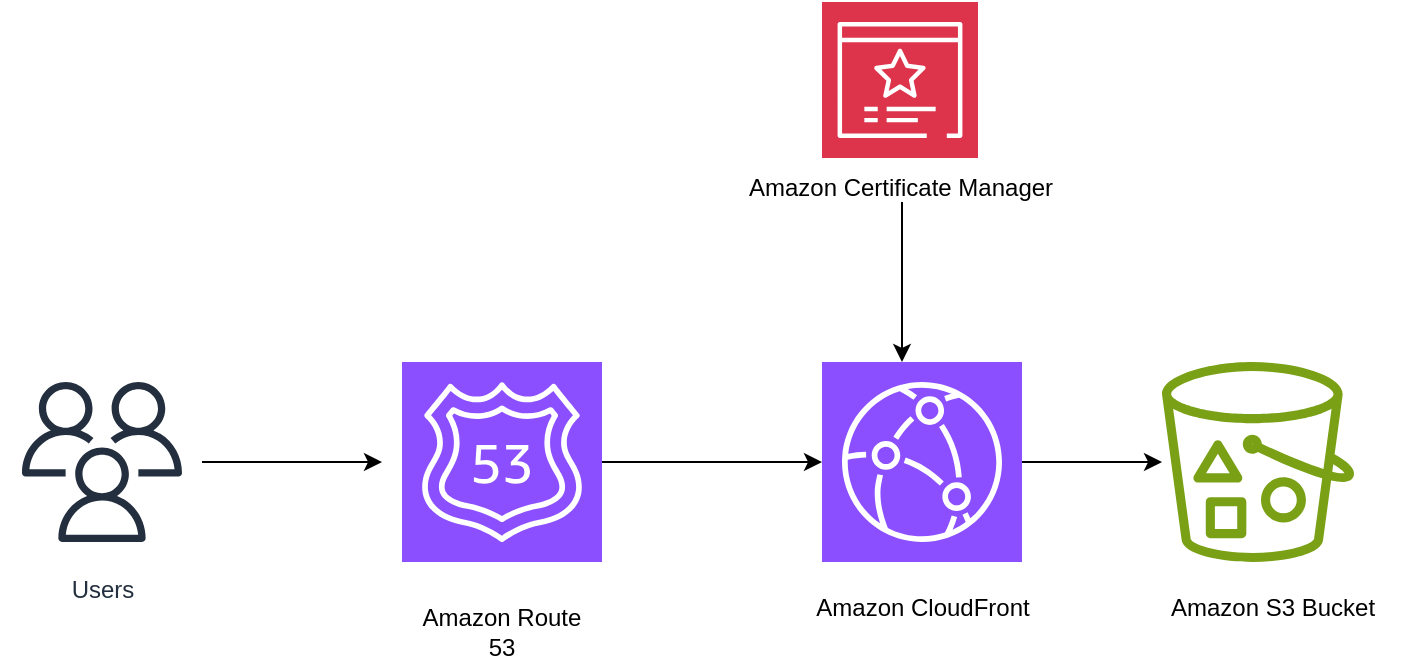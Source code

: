 <mxfile version="23.1.1" type="github">
  <diagram name="Page-1" id="kaZehGhA7HtbquAxPeoZ">
    <mxGraphModel dx="888" dy="589" grid="1" gridSize="10" guides="1" tooltips="1" connect="1" arrows="1" fold="1" page="1" pageScale="1" pageWidth="827" pageHeight="1169" math="0" shadow="0">
      <root>
        <mxCell id="0" />
        <mxCell id="1" parent="0" />
        <mxCell id="8dW5IyJFMwlQlT1vzxwb-3" value="" style="edgeStyle=orthogonalEdgeStyle;rounded=0;orthogonalLoop=1;jettySize=auto;html=1;" parent="1" edge="1">
          <mxGeometry relative="1" as="geometry">
            <mxPoint x="159.904" y="350.0" as="sourcePoint" />
            <mxPoint x="250" y="350" as="targetPoint" />
          </mxGeometry>
        </mxCell>
        <mxCell id="8dW5IyJFMwlQlT1vzxwb-6" value="" style="edgeStyle=orthogonalEdgeStyle;rounded=0;orthogonalLoop=1;jettySize=auto;html=1;" parent="1" source="8dW5IyJFMwlQlT1vzxwb-4" target="8dW5IyJFMwlQlT1vzxwb-5" edge="1">
          <mxGeometry relative="1" as="geometry" />
        </mxCell>
        <mxCell id="8dW5IyJFMwlQlT1vzxwb-4" value="" style="sketch=0;points=[[0,0,0],[0.25,0,0],[0.5,0,0],[0.75,0,0],[1,0,0],[0,1,0],[0.25,1,0],[0.5,1,0],[0.75,1,0],[1,1,0],[0,0.25,0],[0,0.5,0],[0,0.75,0],[1,0.25,0],[1,0.5,0],[1,0.75,0]];outlineConnect=0;fontColor=#232F3E;fillColor=#8C4FFF;strokeColor=#ffffff;dashed=0;verticalLabelPosition=bottom;verticalAlign=top;align=center;html=1;fontSize=12;fontStyle=0;aspect=fixed;shape=mxgraph.aws4.resourceIcon;resIcon=mxgraph.aws4.route_53;" parent="1" vertex="1">
          <mxGeometry x="260" y="300" width="100" height="100" as="geometry" />
        </mxCell>
        <mxCell id="8dW5IyJFMwlQlT1vzxwb-10" value="" style="edgeStyle=orthogonalEdgeStyle;rounded=0;orthogonalLoop=1;jettySize=auto;html=1;" parent="1" source="8dW5IyJFMwlQlT1vzxwb-5" target="8dW5IyJFMwlQlT1vzxwb-9" edge="1">
          <mxGeometry relative="1" as="geometry" />
        </mxCell>
        <mxCell id="8dW5IyJFMwlQlT1vzxwb-5" value="" style="sketch=0;points=[[0,0,0],[0.25,0,0],[0.5,0,0],[0.75,0,0],[1,0,0],[0,1,0],[0.25,1,0],[0.5,1,0],[0.75,1,0],[1,1,0],[0,0.25,0],[0,0.5,0],[0,0.75,0],[1,0.25,0],[1,0.5,0],[1,0.75,0]];outlineConnect=0;fontColor=#232F3E;fillColor=#8C4FFF;strokeColor=#ffffff;dashed=0;verticalLabelPosition=bottom;verticalAlign=top;align=center;html=1;fontSize=12;fontStyle=0;aspect=fixed;shape=mxgraph.aws4.resourceIcon;resIcon=mxgraph.aws4.cloudfront;" parent="1" vertex="1">
          <mxGeometry x="470" y="300" width="100" height="100" as="geometry" />
        </mxCell>
        <mxCell id="8dW5IyJFMwlQlT1vzxwb-8" value="" style="edgeStyle=orthogonalEdgeStyle;rounded=0;orthogonalLoop=1;jettySize=auto;html=1;" parent="1" target="8dW5IyJFMwlQlT1vzxwb-5" edge="1">
          <mxGeometry relative="1" as="geometry">
            <mxPoint x="510" y="260" as="sourcePoint" />
            <Array as="points">
              <mxPoint x="510" y="220" />
              <mxPoint x="510" y="220" />
            </Array>
          </mxGeometry>
        </mxCell>
        <mxCell id="8dW5IyJFMwlQlT1vzxwb-7" value="" style="sketch=0;points=[[0,0,0],[0.25,0,0],[0.5,0,0],[0.75,0,0],[1,0,0],[0,1,0],[0.25,1,0],[0.5,1,0],[0.75,1,0],[1,1,0],[0,0.25,0],[0,0.5,0],[0,0.75,0],[1,0.25,0],[1,0.5,0],[1,0.75,0]];outlineConnect=0;fontColor=#232F3E;fillColor=#DD344C;strokeColor=#ffffff;dashed=0;verticalLabelPosition=bottom;verticalAlign=top;align=center;html=1;fontSize=12;fontStyle=0;aspect=fixed;shape=mxgraph.aws4.resourceIcon;resIcon=mxgraph.aws4.certificate_manager_3;" parent="1" vertex="1">
          <mxGeometry x="470" y="120" width="78" height="78" as="geometry" />
        </mxCell>
        <mxCell id="8dW5IyJFMwlQlT1vzxwb-9" value="" style="sketch=0;outlineConnect=0;fontColor=#232F3E;gradientColor=none;fillColor=#7AA116;strokeColor=none;dashed=0;verticalLabelPosition=bottom;verticalAlign=top;align=center;html=1;fontSize=12;fontStyle=0;aspect=fixed;pointerEvents=1;shape=mxgraph.aws4.bucket_with_objects;" parent="1" vertex="1">
          <mxGeometry x="640" y="300" width="96.16" height="100" as="geometry" />
        </mxCell>
        <mxCell id="8dW5IyJFMwlQlT1vzxwb-11" value="Users" style="sketch=0;outlineConnect=0;fontColor=#232F3E;gradientColor=none;strokeColor=#232F3E;fillColor=#ffffff;dashed=0;verticalLabelPosition=bottom;verticalAlign=top;align=center;html=1;fontSize=12;fontStyle=0;aspect=fixed;shape=mxgraph.aws4.resourceIcon;resIcon=mxgraph.aws4.users;" parent="1" vertex="1">
          <mxGeometry x="60" y="300" width="100" height="100" as="geometry" />
        </mxCell>
        <mxCell id="8dW5IyJFMwlQlT1vzxwb-12" value="Amazon Route 53" style="text;html=1;strokeColor=none;fillColor=none;align=center;verticalAlign=middle;whiteSpace=wrap;rounded=0;" parent="1" vertex="1">
          <mxGeometry x="265" y="420" width="90" height="30" as="geometry" />
        </mxCell>
        <mxCell id="8dW5IyJFMwlQlT1vzxwb-14" value="Amazon CloudFront" style="text;html=1;align=center;verticalAlign=middle;resizable=0;points=[];autosize=1;strokeColor=none;fillColor=none;" parent="1" vertex="1">
          <mxGeometry x="455" y="408" width="130" height="30" as="geometry" />
        </mxCell>
        <mxCell id="8dW5IyJFMwlQlT1vzxwb-15" value="Amazon Certificate Manager" style="text;html=1;align=center;verticalAlign=middle;resizable=0;points=[];autosize=1;strokeColor=none;fillColor=none;" parent="1" vertex="1">
          <mxGeometry x="419" y="198" width="180" height="30" as="geometry" />
        </mxCell>
        <mxCell id="8dW5IyJFMwlQlT1vzxwb-16" value="Amazon S3 Bucket" style="text;html=1;align=center;verticalAlign=middle;resizable=0;points=[];autosize=1;strokeColor=none;fillColor=none;" parent="1" vertex="1">
          <mxGeometry x="630" y="408" width="130" height="30" as="geometry" />
        </mxCell>
      </root>
    </mxGraphModel>
  </diagram>
</mxfile>
